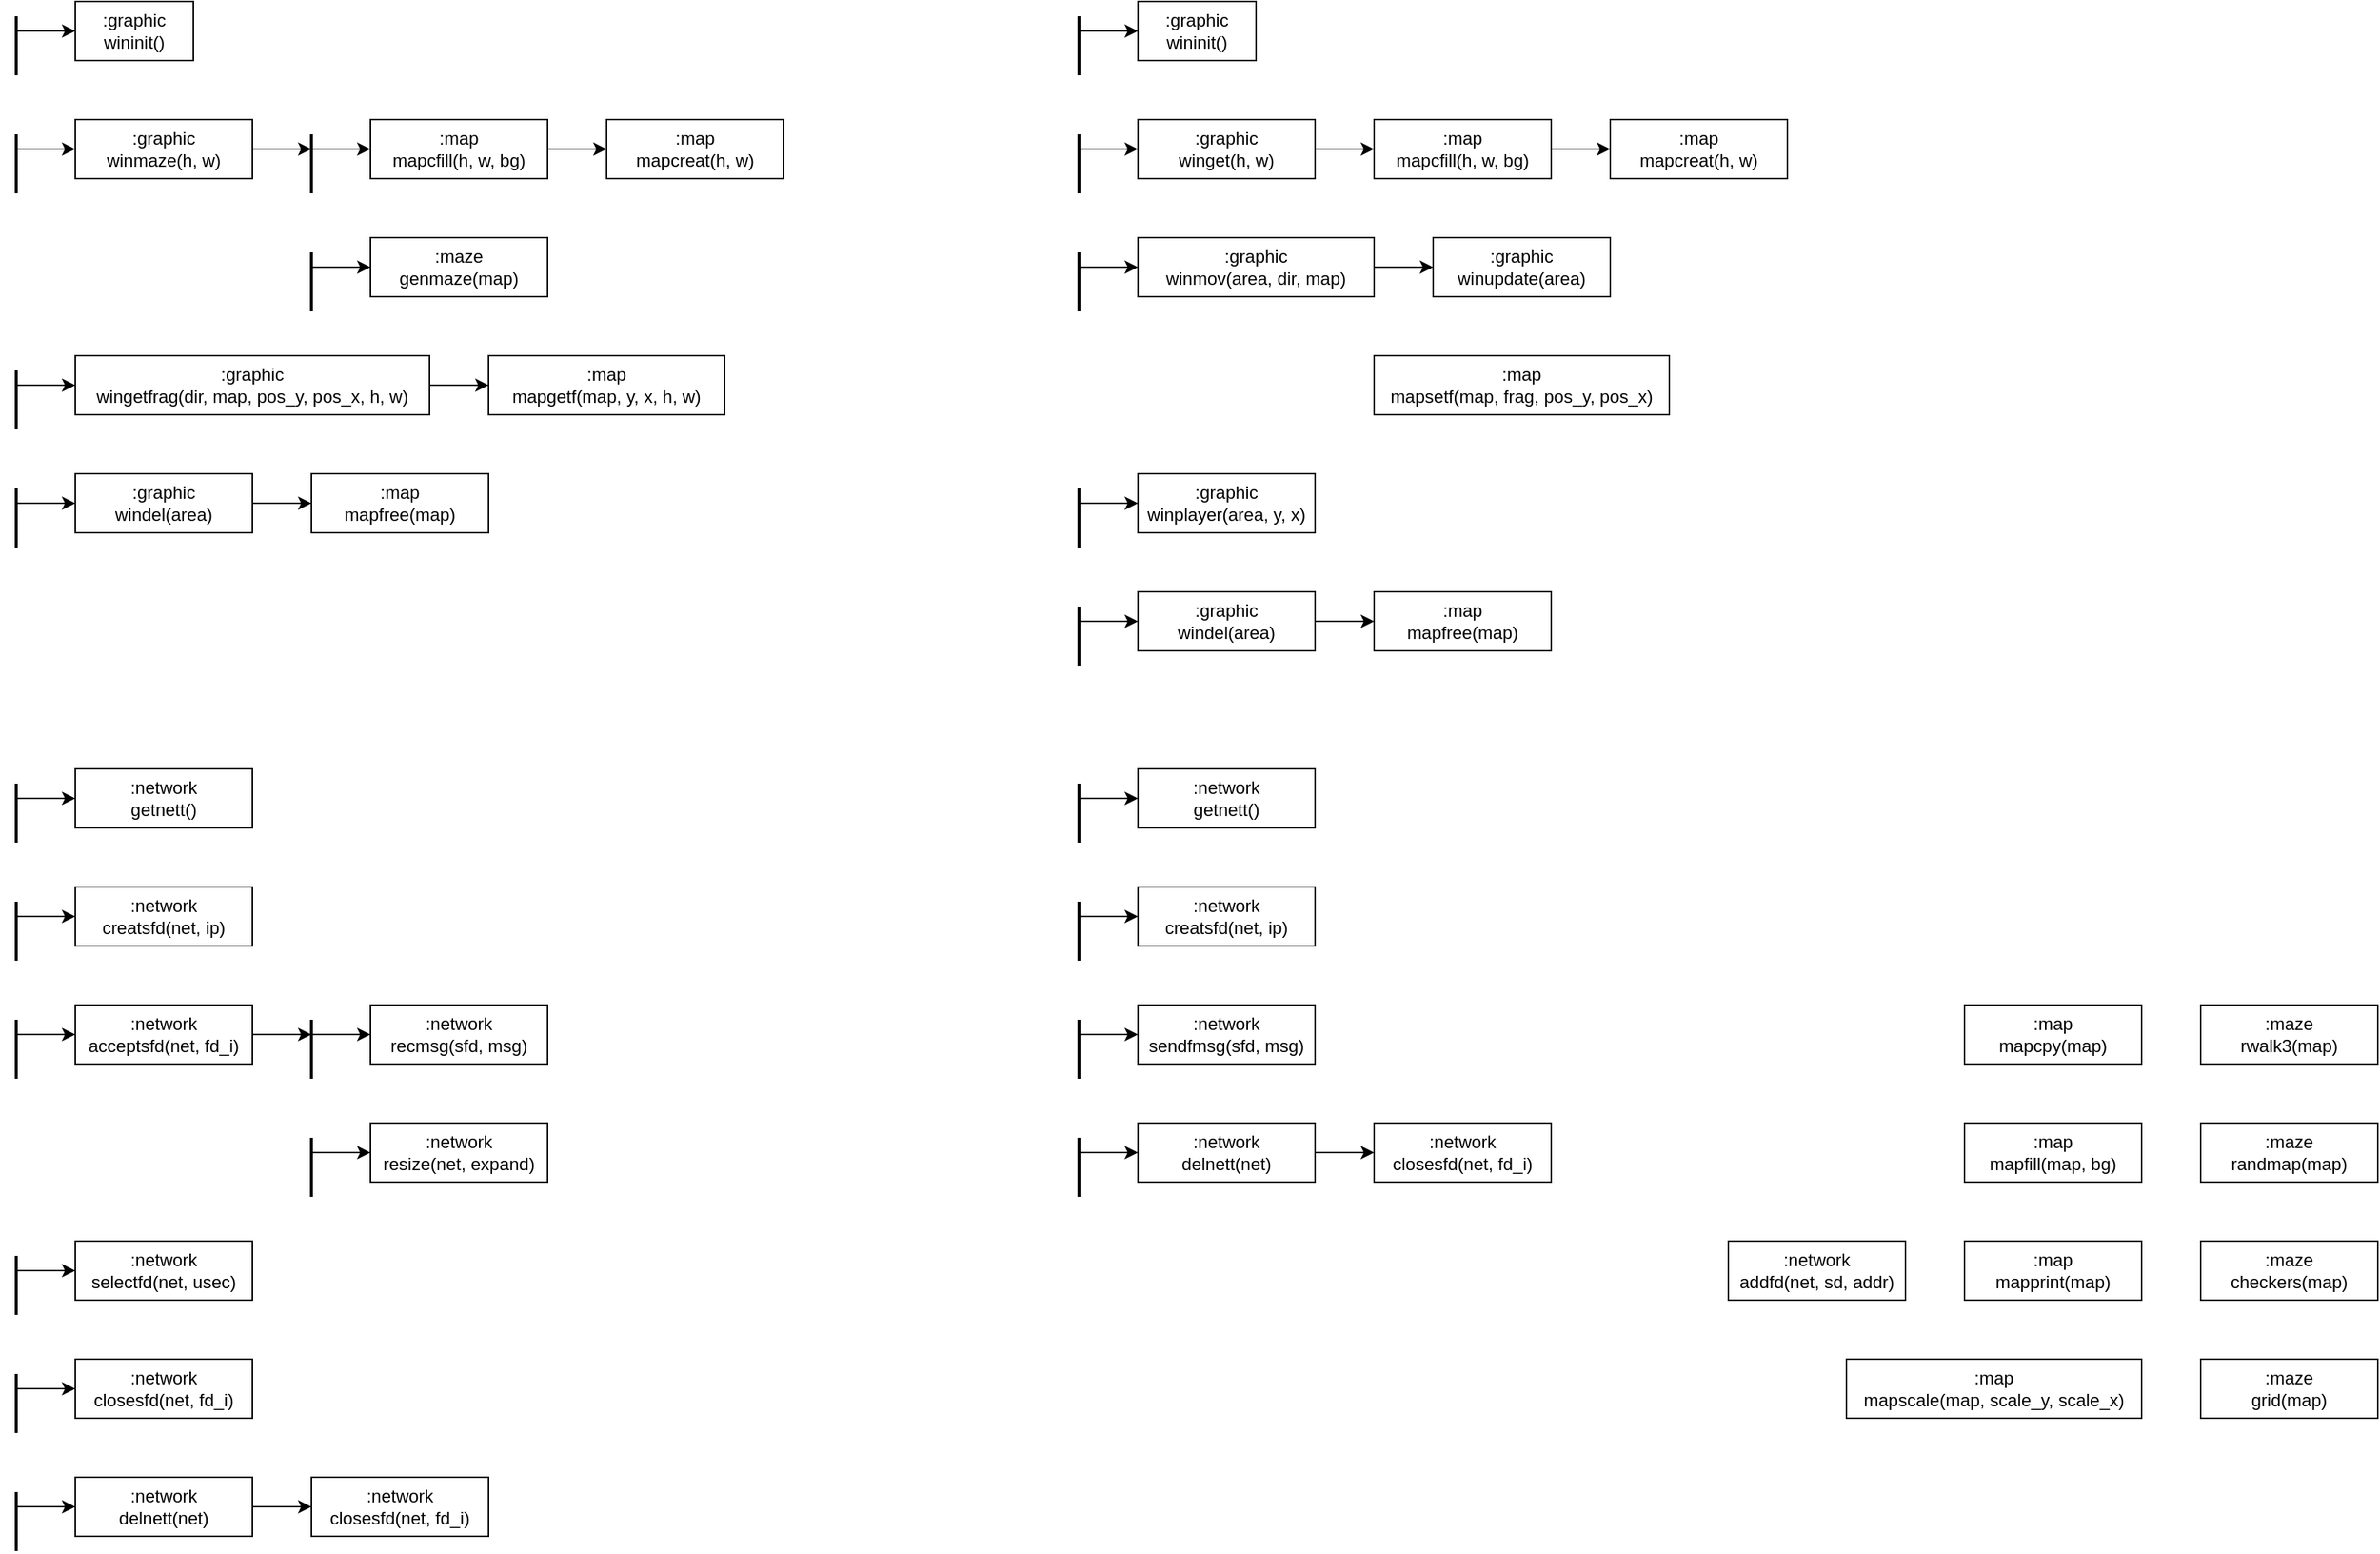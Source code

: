 <mxfile version="12.4.8" type="github">
  <diagram id="RlZUQfEW9BfcmL_gQI9j" name="Page-1">
    <mxGraphModel dx="1740" dy="1026" grid="1" gridSize="10" guides="1" tooltips="1" connect="1" arrows="1" fold="1" page="1" pageScale="1" pageWidth="827" pageHeight="1169" math="0" shadow="0">
      <root>
        <mxCell id="0"/>
        <mxCell id="1" parent="0"/>
        <mxCell id="kZ__UTT9ySsRxJn5VMvy-2" value=":graphic&lt;br&gt;wininit()" style="rounded=0;whiteSpace=wrap;html=1;" vertex="1" parent="1">
          <mxGeometry x="800" y="40" width="80" height="40" as="geometry"/>
        </mxCell>
        <mxCell id="kZ__UTT9ySsRxJn5VMvy-74" style="edgeStyle=orthogonalEdgeStyle;rounded=0;orthogonalLoop=1;jettySize=auto;html=1;exitX=1;exitY=0.5;exitDx=0;exitDy=0;entryX=0;entryY=0.5;entryDx=0;entryDy=0;" edge="1" parent="1" source="kZ__UTT9ySsRxJn5VMvy-3" target="kZ__UTT9ySsRxJn5VMvy-70">
          <mxGeometry relative="1" as="geometry"/>
        </mxCell>
        <mxCell id="kZ__UTT9ySsRxJn5VMvy-3" value=":graphic&lt;br&gt;winget(h, w)" style="rounded=0;whiteSpace=wrap;html=1;" vertex="1" parent="1">
          <mxGeometry x="800" y="120" width="120" height="40" as="geometry"/>
        </mxCell>
        <mxCell id="kZ__UTT9ySsRxJn5VMvy-67" style="edgeStyle=orthogonalEdgeStyle;rounded=0;orthogonalLoop=1;jettySize=auto;html=1;exitX=1;exitY=0.5;exitDx=0;exitDy=0;entryX=0.25;entryY=0.5;entryDx=0;entryDy=0;entryPerimeter=0;" edge="1" parent="1" source="kZ__UTT9ySsRxJn5VMvy-4" target="kZ__UTT9ySsRxJn5VMvy-57">
          <mxGeometry relative="1" as="geometry"/>
        </mxCell>
        <mxCell id="kZ__UTT9ySsRxJn5VMvy-4" value=":graphic&lt;br&gt;winmaze(h, w)" style="rounded=0;whiteSpace=wrap;html=1;" vertex="1" parent="1">
          <mxGeometry x="80" y="120" width="120" height="40" as="geometry"/>
        </mxCell>
        <mxCell id="kZ__UTT9ySsRxJn5VMvy-5" value=":graphic&lt;br&gt;winupdate(area)" style="rounded=0;whiteSpace=wrap;html=1;" vertex="1" parent="1">
          <mxGeometry x="1000" y="200" width="120" height="40" as="geometry"/>
        </mxCell>
        <mxCell id="kZ__UTT9ySsRxJn5VMvy-78" style="edgeStyle=orthogonalEdgeStyle;rounded=0;orthogonalLoop=1;jettySize=auto;html=1;exitX=1;exitY=0.5;exitDx=0;exitDy=0;entryX=0;entryY=0.5;entryDx=0;entryDy=0;" edge="1" parent="1" source="kZ__UTT9ySsRxJn5VMvy-6" target="kZ__UTT9ySsRxJn5VMvy-48">
          <mxGeometry relative="1" as="geometry"/>
        </mxCell>
        <mxCell id="kZ__UTT9ySsRxJn5VMvy-6" value=":graphic&lt;br&gt;wingetfrag(dir, map, pos_y, pos_x, h, w)" style="rounded=0;whiteSpace=wrap;html=1;" vertex="1" parent="1">
          <mxGeometry x="80" y="280" width="240" height="40" as="geometry"/>
        </mxCell>
        <mxCell id="kZ__UTT9ySsRxJn5VMvy-10" style="edgeStyle=orthogonalEdgeStyle;rounded=0;orthogonalLoop=1;jettySize=auto;html=1;exitX=1;exitY=0.5;exitDx=0;exitDy=0;entryX=0;entryY=0.5;entryDx=0;entryDy=0;" edge="1" parent="1" source="kZ__UTT9ySsRxJn5VMvy-7" target="kZ__UTT9ySsRxJn5VMvy-5">
          <mxGeometry relative="1" as="geometry"/>
        </mxCell>
        <mxCell id="kZ__UTT9ySsRxJn5VMvy-7" value=":graphic&lt;br&gt;winmov(area, dir, map)" style="rounded=0;whiteSpace=wrap;html=1;" vertex="1" parent="1">
          <mxGeometry x="800" y="200" width="160" height="40" as="geometry"/>
        </mxCell>
        <mxCell id="kZ__UTT9ySsRxJn5VMvy-8" value=":graphic&lt;br&gt;winplayer(area, y, x)" style="rounded=0;whiteSpace=wrap;html=1;" vertex="1" parent="1">
          <mxGeometry x="800" y="360" width="120" height="40" as="geometry"/>
        </mxCell>
        <mxCell id="kZ__UTT9ySsRxJn5VMvy-77" style="edgeStyle=orthogonalEdgeStyle;rounded=0;orthogonalLoop=1;jettySize=auto;html=1;exitX=1;exitY=0.5;exitDx=0;exitDy=0;entryX=0;entryY=0.5;entryDx=0;entryDy=0;" edge="1" parent="1" source="kZ__UTT9ySsRxJn5VMvy-9" target="kZ__UTT9ySsRxJn5VMvy-51">
          <mxGeometry relative="1" as="geometry"/>
        </mxCell>
        <mxCell id="kZ__UTT9ySsRxJn5VMvy-9" value=":graphic&lt;br&gt;windel(area)" style="rounded=0;whiteSpace=wrap;html=1;" vertex="1" parent="1">
          <mxGeometry x="800" y="440" width="120" height="40" as="geometry"/>
        </mxCell>
        <mxCell id="kZ__UTT9ySsRxJn5VMvy-13" style="edgeStyle=orthogonalEdgeStyle;rounded=0;orthogonalLoop=1;jettySize=auto;html=1;exitX=0.25;exitY=0.5;exitDx=0;exitDy=0;exitPerimeter=0;entryX=0;entryY=0.5;entryDx=0;entryDy=0;" edge="1" parent="1" source="kZ__UTT9ySsRxJn5VMvy-11" target="kZ__UTT9ySsRxJn5VMvy-2">
          <mxGeometry relative="1" as="geometry"/>
        </mxCell>
        <mxCell id="kZ__UTT9ySsRxJn5VMvy-11" value="" style="line;strokeWidth=2;direction=south;html=1;" vertex="1" parent="1">
          <mxGeometry x="750" y="50" width="20" height="40" as="geometry"/>
        </mxCell>
        <mxCell id="kZ__UTT9ySsRxJn5VMvy-16" style="edgeStyle=orthogonalEdgeStyle;rounded=0;orthogonalLoop=1;jettySize=auto;html=1;exitX=0.25;exitY=0.5;exitDx=0;exitDy=0;exitPerimeter=0;entryX=0;entryY=0.5;entryDx=0;entryDy=0;" edge="1" parent="1" source="kZ__UTT9ySsRxJn5VMvy-15" target="kZ__UTT9ySsRxJn5VMvy-3">
          <mxGeometry relative="1" as="geometry"/>
        </mxCell>
        <mxCell id="kZ__UTT9ySsRxJn5VMvy-15" value="" style="line;strokeWidth=2;direction=south;html=1;" vertex="1" parent="1">
          <mxGeometry x="750" y="130" width="20" height="40" as="geometry"/>
        </mxCell>
        <mxCell id="kZ__UTT9ySsRxJn5VMvy-18" style="edgeStyle=orthogonalEdgeStyle;rounded=0;orthogonalLoop=1;jettySize=auto;html=1;exitX=0.25;exitY=0.5;exitDx=0;exitDy=0;exitPerimeter=0;entryX=0;entryY=0.5;entryDx=0;entryDy=0;" edge="1" parent="1" source="kZ__UTT9ySsRxJn5VMvy-17" target="kZ__UTT9ySsRxJn5VMvy-4">
          <mxGeometry relative="1" as="geometry"/>
        </mxCell>
        <mxCell id="kZ__UTT9ySsRxJn5VMvy-17" value="" style="line;strokeWidth=2;direction=south;html=1;" vertex="1" parent="1">
          <mxGeometry x="30" y="130" width="20" height="40" as="geometry"/>
        </mxCell>
        <mxCell id="kZ__UTT9ySsRxJn5VMvy-19" value=":graphic&lt;br&gt;wininit()" style="rounded=0;whiteSpace=wrap;html=1;" vertex="1" parent="1">
          <mxGeometry x="80" y="40" width="80" height="40" as="geometry"/>
        </mxCell>
        <mxCell id="kZ__UTT9ySsRxJn5VMvy-20" style="edgeStyle=orthogonalEdgeStyle;rounded=0;orthogonalLoop=1;jettySize=auto;html=1;exitX=0.25;exitY=0.5;exitDx=0;exitDy=0;exitPerimeter=0;entryX=0;entryY=0.5;entryDx=0;entryDy=0;" edge="1" parent="1" source="kZ__UTT9ySsRxJn5VMvy-21" target="kZ__UTT9ySsRxJn5VMvy-19">
          <mxGeometry relative="1" as="geometry"/>
        </mxCell>
        <mxCell id="kZ__UTT9ySsRxJn5VMvy-21" value="" style="line;strokeWidth=2;direction=south;html=1;" vertex="1" parent="1">
          <mxGeometry x="30" y="50" width="20" height="40" as="geometry"/>
        </mxCell>
        <mxCell id="kZ__UTT9ySsRxJn5VMvy-24" style="edgeStyle=orthogonalEdgeStyle;rounded=0;orthogonalLoop=1;jettySize=auto;html=1;exitX=0.25;exitY=0.5;exitDx=0;exitDy=0;exitPerimeter=0;entryX=0;entryY=0.5;entryDx=0;entryDy=0;" edge="1" parent="1" source="kZ__UTT9ySsRxJn5VMvy-22" target="kZ__UTT9ySsRxJn5VMvy-7">
          <mxGeometry relative="1" as="geometry"/>
        </mxCell>
        <mxCell id="kZ__UTT9ySsRxJn5VMvy-22" value="" style="line;strokeWidth=2;direction=south;html=1;" vertex="1" parent="1">
          <mxGeometry x="750" y="210" width="20" height="40" as="geometry"/>
        </mxCell>
        <mxCell id="kZ__UTT9ySsRxJn5VMvy-26" style="edgeStyle=orthogonalEdgeStyle;rounded=0;orthogonalLoop=1;jettySize=auto;html=1;exitX=0.25;exitY=0.5;exitDx=0;exitDy=0;exitPerimeter=0;entryX=0;entryY=0.5;entryDx=0;entryDy=0;" edge="1" parent="1" source="kZ__UTT9ySsRxJn5VMvy-25" target="kZ__UTT9ySsRxJn5VMvy-9">
          <mxGeometry relative="1" as="geometry"/>
        </mxCell>
        <mxCell id="kZ__UTT9ySsRxJn5VMvy-25" value="" style="line;strokeWidth=2;direction=south;html=1;" vertex="1" parent="1">
          <mxGeometry x="750" y="450" width="20" height="40" as="geometry"/>
        </mxCell>
        <mxCell id="kZ__UTT9ySsRxJn5VMvy-76" style="edgeStyle=orthogonalEdgeStyle;rounded=0;orthogonalLoop=1;jettySize=auto;html=1;exitX=1;exitY=0.5;exitDx=0;exitDy=0;entryX=0;entryY=0.5;entryDx=0;entryDy=0;" edge="1" parent="1" source="kZ__UTT9ySsRxJn5VMvy-27" target="kZ__UTT9ySsRxJn5VMvy-75">
          <mxGeometry relative="1" as="geometry"/>
        </mxCell>
        <mxCell id="kZ__UTT9ySsRxJn5VMvy-27" value=":graphic&lt;br&gt;windel(area)" style="rounded=0;whiteSpace=wrap;html=1;" vertex="1" parent="1">
          <mxGeometry x="80" y="360" width="120" height="40" as="geometry"/>
        </mxCell>
        <mxCell id="kZ__UTT9ySsRxJn5VMvy-28" style="edgeStyle=orthogonalEdgeStyle;rounded=0;orthogonalLoop=1;jettySize=auto;html=1;exitX=0.25;exitY=0.5;exitDx=0;exitDy=0;exitPerimeter=0;entryX=0;entryY=0.5;entryDx=0;entryDy=0;" edge="1" parent="1" source="kZ__UTT9ySsRxJn5VMvy-29" target="kZ__UTT9ySsRxJn5VMvy-27">
          <mxGeometry relative="1" as="geometry"/>
        </mxCell>
        <mxCell id="kZ__UTT9ySsRxJn5VMvy-29" value="" style="line;strokeWidth=2;direction=south;html=1;" vertex="1" parent="1">
          <mxGeometry x="30" y="370" width="20" height="40" as="geometry"/>
        </mxCell>
        <mxCell id="kZ__UTT9ySsRxJn5VMvy-36" style="edgeStyle=orthogonalEdgeStyle;rounded=0;orthogonalLoop=1;jettySize=auto;html=1;exitX=0.25;exitY=0.5;exitDx=0;exitDy=0;exitPerimeter=0;entryX=0;entryY=0.5;entryDx=0;entryDy=0;" edge="1" parent="1" source="kZ__UTT9ySsRxJn5VMvy-33" target="kZ__UTT9ySsRxJn5VMvy-8">
          <mxGeometry relative="1" as="geometry"/>
        </mxCell>
        <mxCell id="kZ__UTT9ySsRxJn5VMvy-33" value="" style="line;strokeWidth=2;direction=south;html=1;" vertex="1" parent="1">
          <mxGeometry x="750" y="370" width="20" height="40" as="geometry"/>
        </mxCell>
        <mxCell id="kZ__UTT9ySsRxJn5VMvy-35" style="edgeStyle=orthogonalEdgeStyle;rounded=0;orthogonalLoop=1;jettySize=auto;html=1;exitX=0.25;exitY=0.5;exitDx=0;exitDy=0;exitPerimeter=0;entryX=0;entryY=0.5;entryDx=0;entryDy=0;" edge="1" parent="1" source="kZ__UTT9ySsRxJn5VMvy-34" target="kZ__UTT9ySsRxJn5VMvy-6">
          <mxGeometry relative="1" as="geometry"/>
        </mxCell>
        <mxCell id="kZ__UTT9ySsRxJn5VMvy-34" value="" style="line;strokeWidth=2;direction=south;html=1;" vertex="1" parent="1">
          <mxGeometry x="30" y="290" width="20" height="40" as="geometry"/>
        </mxCell>
        <mxCell id="kZ__UTT9ySsRxJn5VMvy-38" value="&lt;div&gt;:maze&lt;/div&gt;&lt;div&gt;genmaze(map)&lt;/div&gt;" style="rounded=0;whiteSpace=wrap;html=1;" vertex="1" parent="1">
          <mxGeometry x="280" y="200" width="120" height="40" as="geometry"/>
        </mxCell>
        <mxCell id="kZ__UTT9ySsRxJn5VMvy-39" value="&lt;div&gt;:maze&lt;/div&gt;rwalk3(map)" style="rounded=0;whiteSpace=wrap;html=1;" vertex="1" parent="1">
          <mxGeometry x="1520" y="720" width="120" height="40" as="geometry"/>
        </mxCell>
        <mxCell id="kZ__UTT9ySsRxJn5VMvy-40" value="&lt;div&gt;:maze&lt;/div&gt;randmap(map)" style="rounded=0;whiteSpace=wrap;html=1;" vertex="1" parent="1">
          <mxGeometry x="1520" y="800" width="120" height="40" as="geometry"/>
        </mxCell>
        <mxCell id="kZ__UTT9ySsRxJn5VMvy-41" value="&lt;div&gt;:maze&lt;/div&gt;grid(map)" style="rounded=0;whiteSpace=wrap;html=1;" vertex="1" parent="1">
          <mxGeometry x="1520" y="960" width="120" height="40" as="geometry"/>
        </mxCell>
        <mxCell id="kZ__UTT9ySsRxJn5VMvy-42" value="&lt;div&gt;:maze&lt;/div&gt;checkers(map)" style="rounded=0;whiteSpace=wrap;html=1;" vertex="1" parent="1">
          <mxGeometry x="1520" y="880" width="120" height="40" as="geometry"/>
        </mxCell>
        <mxCell id="kZ__UTT9ySsRxJn5VMvy-45" value="&lt;div&gt;:map&lt;br&gt;&lt;/div&gt;&lt;div&gt;mapcpy(map)&lt;/div&gt;" style="rounded=0;whiteSpace=wrap;html=1;" vertex="1" parent="1">
          <mxGeometry x="1360" y="720" width="120" height="40" as="geometry"/>
        </mxCell>
        <mxCell id="kZ__UTT9ySsRxJn5VMvy-66" style="edgeStyle=orthogonalEdgeStyle;rounded=0;orthogonalLoop=1;jettySize=auto;html=1;exitX=1;exitY=0.5;exitDx=0;exitDy=0;entryX=0;entryY=0.5;entryDx=0;entryDy=0;" edge="1" parent="1" source="kZ__UTT9ySsRxJn5VMvy-46" target="kZ__UTT9ySsRxJn5VMvy-64">
          <mxGeometry relative="1" as="geometry"/>
        </mxCell>
        <mxCell id="kZ__UTT9ySsRxJn5VMvy-46" value="&lt;div&gt;:map&lt;/div&gt;&lt;div&gt;mapcfill(h, w, bg)&lt;/div&gt;" style="rounded=0;whiteSpace=wrap;html=1;" vertex="1" parent="1">
          <mxGeometry x="280" y="120" width="120" height="40" as="geometry"/>
        </mxCell>
        <mxCell id="kZ__UTT9ySsRxJn5VMvy-47" value="&lt;div&gt;:map&lt;/div&gt;&lt;div&gt;mapfill(map, bg)&lt;/div&gt;" style="rounded=0;whiteSpace=wrap;html=1;" vertex="1" parent="1">
          <mxGeometry x="1360" y="800" width="120" height="40" as="geometry"/>
        </mxCell>
        <mxCell id="kZ__UTT9ySsRxJn5VMvy-48" value="&lt;div&gt;:map&lt;/div&gt;&lt;div&gt;mapgetf(map, y, x, h, w)&lt;/div&gt;" style="rounded=0;whiteSpace=wrap;html=1;" vertex="1" parent="1">
          <mxGeometry x="360" y="280" width="160" height="40" as="geometry"/>
        </mxCell>
        <mxCell id="kZ__UTT9ySsRxJn5VMvy-49" value="&lt;div&gt;:map&lt;/div&gt;mapsetf(map, frag, pos_y, pos_x)" style="rounded=0;whiteSpace=wrap;html=1;" vertex="1" parent="1">
          <mxGeometry x="960" y="280" width="200" height="40" as="geometry"/>
        </mxCell>
        <mxCell id="kZ__UTT9ySsRxJn5VMvy-50" value="&lt;div&gt;:map&lt;/div&gt;&lt;div&gt;mapscale(map, scale_y, scale_x)&lt;/div&gt;" style="rounded=0;whiteSpace=wrap;html=1;" vertex="1" parent="1">
          <mxGeometry x="1280" y="960" width="200" height="40" as="geometry"/>
        </mxCell>
        <mxCell id="kZ__UTT9ySsRxJn5VMvy-51" value="&lt;div&gt;:map&lt;/div&gt;&lt;div&gt;mapfree(map)&lt;/div&gt;" style="rounded=0;whiteSpace=wrap;html=1;" vertex="1" parent="1">
          <mxGeometry x="960" y="440" width="120" height="40" as="geometry"/>
        </mxCell>
        <mxCell id="kZ__UTT9ySsRxJn5VMvy-52" value="&lt;div&gt;:map&lt;/div&gt;mapprint(map)" style="rounded=0;whiteSpace=wrap;html=1;" vertex="1" parent="1">
          <mxGeometry x="1360" y="880" width="120" height="40" as="geometry"/>
        </mxCell>
        <mxCell id="kZ__UTT9ySsRxJn5VMvy-68" style="edgeStyle=orthogonalEdgeStyle;rounded=0;orthogonalLoop=1;jettySize=auto;html=1;exitX=0.25;exitY=0.5;exitDx=0;exitDy=0;exitPerimeter=0;entryX=0;entryY=0.5;entryDx=0;entryDy=0;" edge="1" parent="1" source="kZ__UTT9ySsRxJn5VMvy-57" target="kZ__UTT9ySsRxJn5VMvy-46">
          <mxGeometry relative="1" as="geometry"/>
        </mxCell>
        <mxCell id="kZ__UTT9ySsRxJn5VMvy-57" value="" style="line;strokeWidth=2;direction=south;html=1;" vertex="1" parent="1">
          <mxGeometry x="230" y="130" width="20" height="40" as="geometry"/>
        </mxCell>
        <mxCell id="kZ__UTT9ySsRxJn5VMvy-61" style="edgeStyle=orthogonalEdgeStyle;rounded=0;orthogonalLoop=1;jettySize=auto;html=1;exitX=0.25;exitY=0.5;exitDx=0;exitDy=0;exitPerimeter=0;entryX=0;entryY=0.5;entryDx=0;entryDy=0;" edge="1" parent="1" source="kZ__UTT9ySsRxJn5VMvy-60" target="kZ__UTT9ySsRxJn5VMvy-38">
          <mxGeometry relative="1" as="geometry"/>
        </mxCell>
        <mxCell id="kZ__UTT9ySsRxJn5VMvy-60" value="" style="line;strokeWidth=2;direction=south;html=1;" vertex="1" parent="1">
          <mxGeometry x="230" y="210" width="20" height="40" as="geometry"/>
        </mxCell>
        <mxCell id="kZ__UTT9ySsRxJn5VMvy-64" value="&lt;div&gt;:map&lt;/div&gt;&lt;div&gt;mapcreat(h, w)&lt;/div&gt;" style="rounded=0;whiteSpace=wrap;html=1;" vertex="1" parent="1">
          <mxGeometry x="440" y="120" width="120" height="40" as="geometry"/>
        </mxCell>
        <mxCell id="kZ__UTT9ySsRxJn5VMvy-69" style="edgeStyle=orthogonalEdgeStyle;rounded=0;orthogonalLoop=1;jettySize=auto;html=1;exitX=1;exitY=0.5;exitDx=0;exitDy=0;entryX=0;entryY=0.5;entryDx=0;entryDy=0;" edge="1" parent="1" source="kZ__UTT9ySsRxJn5VMvy-70" target="kZ__UTT9ySsRxJn5VMvy-73">
          <mxGeometry relative="1" as="geometry"/>
        </mxCell>
        <mxCell id="kZ__UTT9ySsRxJn5VMvy-70" value="&lt;div&gt;:map&lt;/div&gt;&lt;div&gt;mapcfill(h, w, bg)&lt;/div&gt;" style="rounded=0;whiteSpace=wrap;html=1;" vertex="1" parent="1">
          <mxGeometry x="960" y="120" width="120" height="40" as="geometry"/>
        </mxCell>
        <mxCell id="kZ__UTT9ySsRxJn5VMvy-73" value="&lt;div&gt;:map&lt;/div&gt;&lt;div&gt;mapcreat(h, w)&lt;/div&gt;" style="rounded=0;whiteSpace=wrap;html=1;" vertex="1" parent="1">
          <mxGeometry x="1120" y="120" width="120" height="40" as="geometry"/>
        </mxCell>
        <mxCell id="kZ__UTT9ySsRxJn5VMvy-75" value="&lt;div&gt;:map&lt;/div&gt;&lt;div&gt;mapfree(map)&lt;/div&gt;" style="rounded=0;whiteSpace=wrap;html=1;" vertex="1" parent="1">
          <mxGeometry x="240" y="360" width="120" height="40" as="geometry"/>
        </mxCell>
        <mxCell id="kZ__UTT9ySsRxJn5VMvy-81" value="&lt;div&gt;:network&lt;br&gt;&lt;/div&gt;&lt;div&gt;getnett()&lt;/div&gt;" style="rounded=0;whiteSpace=wrap;html=1;" vertex="1" parent="1">
          <mxGeometry x="800" y="560" width="120" height="40" as="geometry"/>
        </mxCell>
        <mxCell id="kZ__UTT9ySsRxJn5VMvy-115" style="edgeStyle=orthogonalEdgeStyle;rounded=0;orthogonalLoop=1;jettySize=auto;html=1;exitX=1;exitY=0.5;exitDx=0;exitDy=0;entryX=0.25;entryY=0.5;entryDx=0;entryDy=0;entryPerimeter=0;" edge="1" parent="1" source="kZ__UTT9ySsRxJn5VMvy-82" target="kZ__UTT9ySsRxJn5VMvy-103">
          <mxGeometry relative="1" as="geometry"/>
        </mxCell>
        <mxCell id="kZ__UTT9ySsRxJn5VMvy-82" value=":network&lt;br&gt;acceptsfd(net, fd_i)" style="rounded=0;whiteSpace=wrap;html=1;" vertex="1" parent="1">
          <mxGeometry x="80" y="720" width="120" height="40" as="geometry"/>
        </mxCell>
        <mxCell id="kZ__UTT9ySsRxJn5VMvy-124" style="edgeStyle=orthogonalEdgeStyle;rounded=0;orthogonalLoop=1;jettySize=auto;html=1;exitX=1;exitY=0.5;exitDx=0;exitDy=0;entryX=0;entryY=0.5;entryDx=0;entryDy=0;" edge="1" parent="1" source="kZ__UTT9ySsRxJn5VMvy-83" target="kZ__UTT9ySsRxJn5VMvy-84">
          <mxGeometry relative="1" as="geometry"/>
        </mxCell>
        <mxCell id="kZ__UTT9ySsRxJn5VMvy-83" value=":network&lt;br&gt;delnett(net)&lt;br&gt;        " style="rounded=0;whiteSpace=wrap;html=1;" vertex="1" parent="1">
          <mxGeometry x="800" y="800" width="120" height="40" as="geometry"/>
        </mxCell>
        <mxCell id="kZ__UTT9ySsRxJn5VMvy-84" value=":network&lt;br&gt;closesfd(net, fd_i)&lt;br&gt;" style="rounded=0;whiteSpace=wrap;html=1;" vertex="1" parent="1">
          <mxGeometry x="960" y="800" width="120" height="40" as="geometry"/>
        </mxCell>
        <mxCell id="kZ__UTT9ySsRxJn5VMvy-85" value=":network&lt;br&gt;creatsfd(net, ip)" style="rounded=0;whiteSpace=wrap;html=1;" vertex="1" parent="1">
          <mxGeometry x="800" y="640" width="120" height="40" as="geometry"/>
        </mxCell>
        <mxCell id="kZ__UTT9ySsRxJn5VMvy-87" value=":network&lt;br&gt;addfd(net, sd, addr)" style="rounded=0;whiteSpace=wrap;html=1;" vertex="1" parent="1">
          <mxGeometry x="1200" y="880" width="120" height="40" as="geometry"/>
        </mxCell>
        <mxCell id="kZ__UTT9ySsRxJn5VMvy-88" value=":network&lt;br&gt;sendfmsg(sfd, msg)&lt;br&gt;" style="rounded=0;whiteSpace=wrap;html=1;" vertex="1" parent="1">
          <mxGeometry x="800" y="720" width="120" height="40" as="geometry"/>
        </mxCell>
        <mxCell id="kZ__UTT9ySsRxJn5VMvy-89" value=":network&lt;br&gt;recmsg(sfd, msg)" style="rounded=0;whiteSpace=wrap;html=1;" vertex="1" parent="1">
          <mxGeometry x="280" y="720" width="120" height="40" as="geometry"/>
        </mxCell>
        <mxCell id="kZ__UTT9ySsRxJn5VMvy-90" value=":network&lt;br&gt;selectfd(net, usec)" style="rounded=0;whiteSpace=wrap;html=1;" vertex="1" parent="1">
          <mxGeometry x="80" y="880" width="120" height="40" as="geometry"/>
        </mxCell>
        <mxCell id="kZ__UTT9ySsRxJn5VMvy-91" value=":network&lt;br&gt;resize(net, expand)" style="rounded=0;whiteSpace=wrap;html=1;" vertex="1" parent="1">
          <mxGeometry x="280" y="800" width="120" height="40" as="geometry"/>
        </mxCell>
        <mxCell id="kZ__UTT9ySsRxJn5VMvy-92" value="&lt;div&gt;:network&lt;br&gt;&lt;/div&gt;&lt;div&gt;getnett()&lt;/div&gt;" style="rounded=0;whiteSpace=wrap;html=1;" vertex="1" parent="1">
          <mxGeometry x="80" y="560" width="120" height="40" as="geometry"/>
        </mxCell>
        <mxCell id="kZ__UTT9ySsRxJn5VMvy-93" value=":network&lt;br&gt;creatsfd(net, ip)" style="rounded=0;whiteSpace=wrap;html=1;" vertex="1" parent="1">
          <mxGeometry x="80" y="640" width="120" height="40" as="geometry"/>
        </mxCell>
        <mxCell id="kZ__UTT9ySsRxJn5VMvy-114" style="edgeStyle=orthogonalEdgeStyle;rounded=0;orthogonalLoop=1;jettySize=auto;html=1;exitX=1;exitY=0.5;exitDx=0;exitDy=0;entryX=0;entryY=0.5;entryDx=0;entryDy=0;" edge="1" parent="1" source="kZ__UTT9ySsRxJn5VMvy-94" target="kZ__UTT9ySsRxJn5VMvy-95">
          <mxGeometry relative="1" as="geometry"/>
        </mxCell>
        <mxCell id="kZ__UTT9ySsRxJn5VMvy-94" value=":network&lt;br&gt;delnett(net)&lt;br&gt;        " style="rounded=0;whiteSpace=wrap;html=1;" vertex="1" parent="1">
          <mxGeometry x="80" y="1040" width="120" height="40" as="geometry"/>
        </mxCell>
        <mxCell id="kZ__UTT9ySsRxJn5VMvy-95" value=":network&lt;br&gt;closesfd(net, fd_i)&lt;br&gt;" style="rounded=0;whiteSpace=wrap;html=1;" vertex="1" parent="1">
          <mxGeometry x="240" y="1040" width="120" height="40" as="geometry"/>
        </mxCell>
        <mxCell id="kZ__UTT9ySsRxJn5VMvy-96" value=":network&lt;br&gt;closesfd(net, fd_i)&lt;br&gt;" style="rounded=0;whiteSpace=wrap;html=1;" vertex="1" parent="1">
          <mxGeometry x="80" y="960" width="120" height="40" as="geometry"/>
        </mxCell>
        <mxCell id="kZ__UTT9ySsRxJn5VMvy-100" style="edgeStyle=orthogonalEdgeStyle;rounded=0;orthogonalLoop=1;jettySize=auto;html=1;exitX=0.25;exitY=0.5;exitDx=0;exitDy=0;exitPerimeter=0;entryX=0;entryY=0.5;entryDx=0;entryDy=0;" edge="1" parent="1" source="kZ__UTT9ySsRxJn5VMvy-97" target="kZ__UTT9ySsRxJn5VMvy-92">
          <mxGeometry relative="1" as="geometry"/>
        </mxCell>
        <mxCell id="kZ__UTT9ySsRxJn5VMvy-97" value="" style="line;strokeWidth=2;direction=south;html=1;" vertex="1" parent="1">
          <mxGeometry x="30" y="570" width="20" height="40" as="geometry"/>
        </mxCell>
        <mxCell id="kZ__UTT9ySsRxJn5VMvy-101" style="edgeStyle=orthogonalEdgeStyle;rounded=0;orthogonalLoop=1;jettySize=auto;html=1;exitX=0.25;exitY=0.5;exitDx=0;exitDy=0;exitPerimeter=0;entryX=0;entryY=0.5;entryDx=0;entryDy=0;" edge="1" parent="1" source="kZ__UTT9ySsRxJn5VMvy-98" target="kZ__UTT9ySsRxJn5VMvy-93">
          <mxGeometry relative="1" as="geometry"/>
        </mxCell>
        <mxCell id="kZ__UTT9ySsRxJn5VMvy-98" value="" style="line;strokeWidth=2;direction=south;html=1;" vertex="1" parent="1">
          <mxGeometry x="30" y="650" width="20" height="40" as="geometry"/>
        </mxCell>
        <mxCell id="kZ__UTT9ySsRxJn5VMvy-102" style="edgeStyle=orthogonalEdgeStyle;rounded=0;orthogonalLoop=1;jettySize=auto;html=1;exitX=0.25;exitY=0.5;exitDx=0;exitDy=0;exitPerimeter=0;entryX=0;entryY=0.5;entryDx=0;entryDy=0;" edge="1" parent="1" source="kZ__UTT9ySsRxJn5VMvy-99" target="kZ__UTT9ySsRxJn5VMvy-82">
          <mxGeometry relative="1" as="geometry"/>
        </mxCell>
        <mxCell id="kZ__UTT9ySsRxJn5VMvy-99" value="" style="line;strokeWidth=2;direction=south;html=1;" vertex="1" parent="1">
          <mxGeometry x="30" y="730" width="20" height="40" as="geometry"/>
        </mxCell>
        <mxCell id="kZ__UTT9ySsRxJn5VMvy-109" style="edgeStyle=orthogonalEdgeStyle;rounded=0;orthogonalLoop=1;jettySize=auto;html=1;exitX=0.25;exitY=0.5;exitDx=0;exitDy=0;exitPerimeter=0;entryX=0;entryY=0.5;entryDx=0;entryDy=0;" edge="1" parent="1" source="kZ__UTT9ySsRxJn5VMvy-103" target="kZ__UTT9ySsRxJn5VMvy-89">
          <mxGeometry relative="1" as="geometry"/>
        </mxCell>
        <mxCell id="kZ__UTT9ySsRxJn5VMvy-103" value="" style="line;strokeWidth=2;direction=south;html=1;" vertex="1" parent="1">
          <mxGeometry x="230" y="730" width="20" height="40" as="geometry"/>
        </mxCell>
        <mxCell id="kZ__UTT9ySsRxJn5VMvy-110" style="edgeStyle=orthogonalEdgeStyle;rounded=0;orthogonalLoop=1;jettySize=auto;html=1;exitX=0.25;exitY=0.5;exitDx=0;exitDy=0;exitPerimeter=0;entryX=0;entryY=0.5;entryDx=0;entryDy=0;" edge="1" parent="1" source="kZ__UTT9ySsRxJn5VMvy-104" target="kZ__UTT9ySsRxJn5VMvy-91">
          <mxGeometry relative="1" as="geometry"/>
        </mxCell>
        <mxCell id="kZ__UTT9ySsRxJn5VMvy-104" value="" style="line;strokeWidth=2;direction=south;html=1;" vertex="1" parent="1">
          <mxGeometry x="230" y="810" width="20" height="40" as="geometry"/>
        </mxCell>
        <mxCell id="kZ__UTT9ySsRxJn5VMvy-107" style="edgeStyle=orthogonalEdgeStyle;rounded=0;orthogonalLoop=1;jettySize=auto;html=1;exitX=0.25;exitY=0.5;exitDx=0;exitDy=0;exitPerimeter=0;entryX=0;entryY=0.5;entryDx=0;entryDy=0;" edge="1" parent="1" source="kZ__UTT9ySsRxJn5VMvy-105" target="kZ__UTT9ySsRxJn5VMvy-90">
          <mxGeometry relative="1" as="geometry"/>
        </mxCell>
        <mxCell id="kZ__UTT9ySsRxJn5VMvy-105" value="" style="line;strokeWidth=2;direction=south;html=1;" vertex="1" parent="1">
          <mxGeometry x="30" y="890" width="20" height="40" as="geometry"/>
        </mxCell>
        <mxCell id="kZ__UTT9ySsRxJn5VMvy-108" style="edgeStyle=orthogonalEdgeStyle;rounded=0;orthogonalLoop=1;jettySize=auto;html=1;exitX=0.25;exitY=0.5;exitDx=0;exitDy=0;exitPerimeter=0;entryX=0;entryY=0.5;entryDx=0;entryDy=0;" edge="1" parent="1" source="kZ__UTT9ySsRxJn5VMvy-106" target="kZ__UTT9ySsRxJn5VMvy-96">
          <mxGeometry relative="1" as="geometry"/>
        </mxCell>
        <mxCell id="kZ__UTT9ySsRxJn5VMvy-106" value="" style="line;strokeWidth=2;direction=south;html=1;" vertex="1" parent="1">
          <mxGeometry x="30" y="970" width="20" height="40" as="geometry"/>
        </mxCell>
        <mxCell id="kZ__UTT9ySsRxJn5VMvy-113" style="edgeStyle=orthogonalEdgeStyle;rounded=0;orthogonalLoop=1;jettySize=auto;html=1;exitX=0.25;exitY=0.5;exitDx=0;exitDy=0;exitPerimeter=0;entryX=0;entryY=0.5;entryDx=0;entryDy=0;" edge="1" parent="1" source="kZ__UTT9ySsRxJn5VMvy-111" target="kZ__UTT9ySsRxJn5VMvy-94">
          <mxGeometry relative="1" as="geometry"/>
        </mxCell>
        <mxCell id="kZ__UTT9ySsRxJn5VMvy-111" value="" style="line;strokeWidth=2;direction=south;html=1;" vertex="1" parent="1">
          <mxGeometry x="30" y="1050" width="20" height="40" as="geometry"/>
        </mxCell>
        <mxCell id="kZ__UTT9ySsRxJn5VMvy-123" style="edgeStyle=orthogonalEdgeStyle;rounded=0;orthogonalLoop=1;jettySize=auto;html=1;exitX=0.25;exitY=0.5;exitDx=0;exitDy=0;exitPerimeter=0;entryX=0;entryY=0.5;entryDx=0;entryDy=0;" edge="1" parent="1" source="kZ__UTT9ySsRxJn5VMvy-112" target="kZ__UTT9ySsRxJn5VMvy-83">
          <mxGeometry relative="1" as="geometry"/>
        </mxCell>
        <mxCell id="kZ__UTT9ySsRxJn5VMvy-112" value="" style="line;strokeWidth=2;direction=south;html=1;" vertex="1" parent="1">
          <mxGeometry x="750" y="810" width="20" height="40" as="geometry"/>
        </mxCell>
        <mxCell id="kZ__UTT9ySsRxJn5VMvy-122" style="edgeStyle=orthogonalEdgeStyle;rounded=0;orthogonalLoop=1;jettySize=auto;html=1;exitX=0.25;exitY=0.5;exitDx=0;exitDy=0;exitPerimeter=0;entryX=0;entryY=0.5;entryDx=0;entryDy=0;" edge="1" parent="1" source="kZ__UTT9ySsRxJn5VMvy-117" target="kZ__UTT9ySsRxJn5VMvy-88">
          <mxGeometry relative="1" as="geometry"/>
        </mxCell>
        <mxCell id="kZ__UTT9ySsRxJn5VMvy-117" value="" style="line;strokeWidth=2;direction=south;html=1;" vertex="1" parent="1">
          <mxGeometry x="750" y="730" width="20" height="40" as="geometry"/>
        </mxCell>
        <mxCell id="kZ__UTT9ySsRxJn5VMvy-121" style="edgeStyle=orthogonalEdgeStyle;rounded=0;orthogonalLoop=1;jettySize=auto;html=1;exitX=0.25;exitY=0.5;exitDx=0;exitDy=0;exitPerimeter=0;entryX=0;entryY=0.5;entryDx=0;entryDy=0;" edge="1" parent="1" source="kZ__UTT9ySsRxJn5VMvy-118" target="kZ__UTT9ySsRxJn5VMvy-85">
          <mxGeometry relative="1" as="geometry"/>
        </mxCell>
        <mxCell id="kZ__UTT9ySsRxJn5VMvy-118" value="" style="line;strokeWidth=2;direction=south;html=1;" vertex="1" parent="1">
          <mxGeometry x="750" y="650" width="20" height="40" as="geometry"/>
        </mxCell>
        <mxCell id="kZ__UTT9ySsRxJn5VMvy-120" style="edgeStyle=orthogonalEdgeStyle;rounded=0;orthogonalLoop=1;jettySize=auto;html=1;exitX=0.25;exitY=0.5;exitDx=0;exitDy=0;exitPerimeter=0;entryX=0;entryY=0.5;entryDx=0;entryDy=0;" edge="1" parent="1" source="kZ__UTT9ySsRxJn5VMvy-119" target="kZ__UTT9ySsRxJn5VMvy-81">
          <mxGeometry relative="1" as="geometry"/>
        </mxCell>
        <mxCell id="kZ__UTT9ySsRxJn5VMvy-119" value="" style="line;strokeWidth=2;direction=south;html=1;" vertex="1" parent="1">
          <mxGeometry x="750" y="570" width="20" height="40" as="geometry"/>
        </mxCell>
      </root>
    </mxGraphModel>
  </diagram>
</mxfile>
